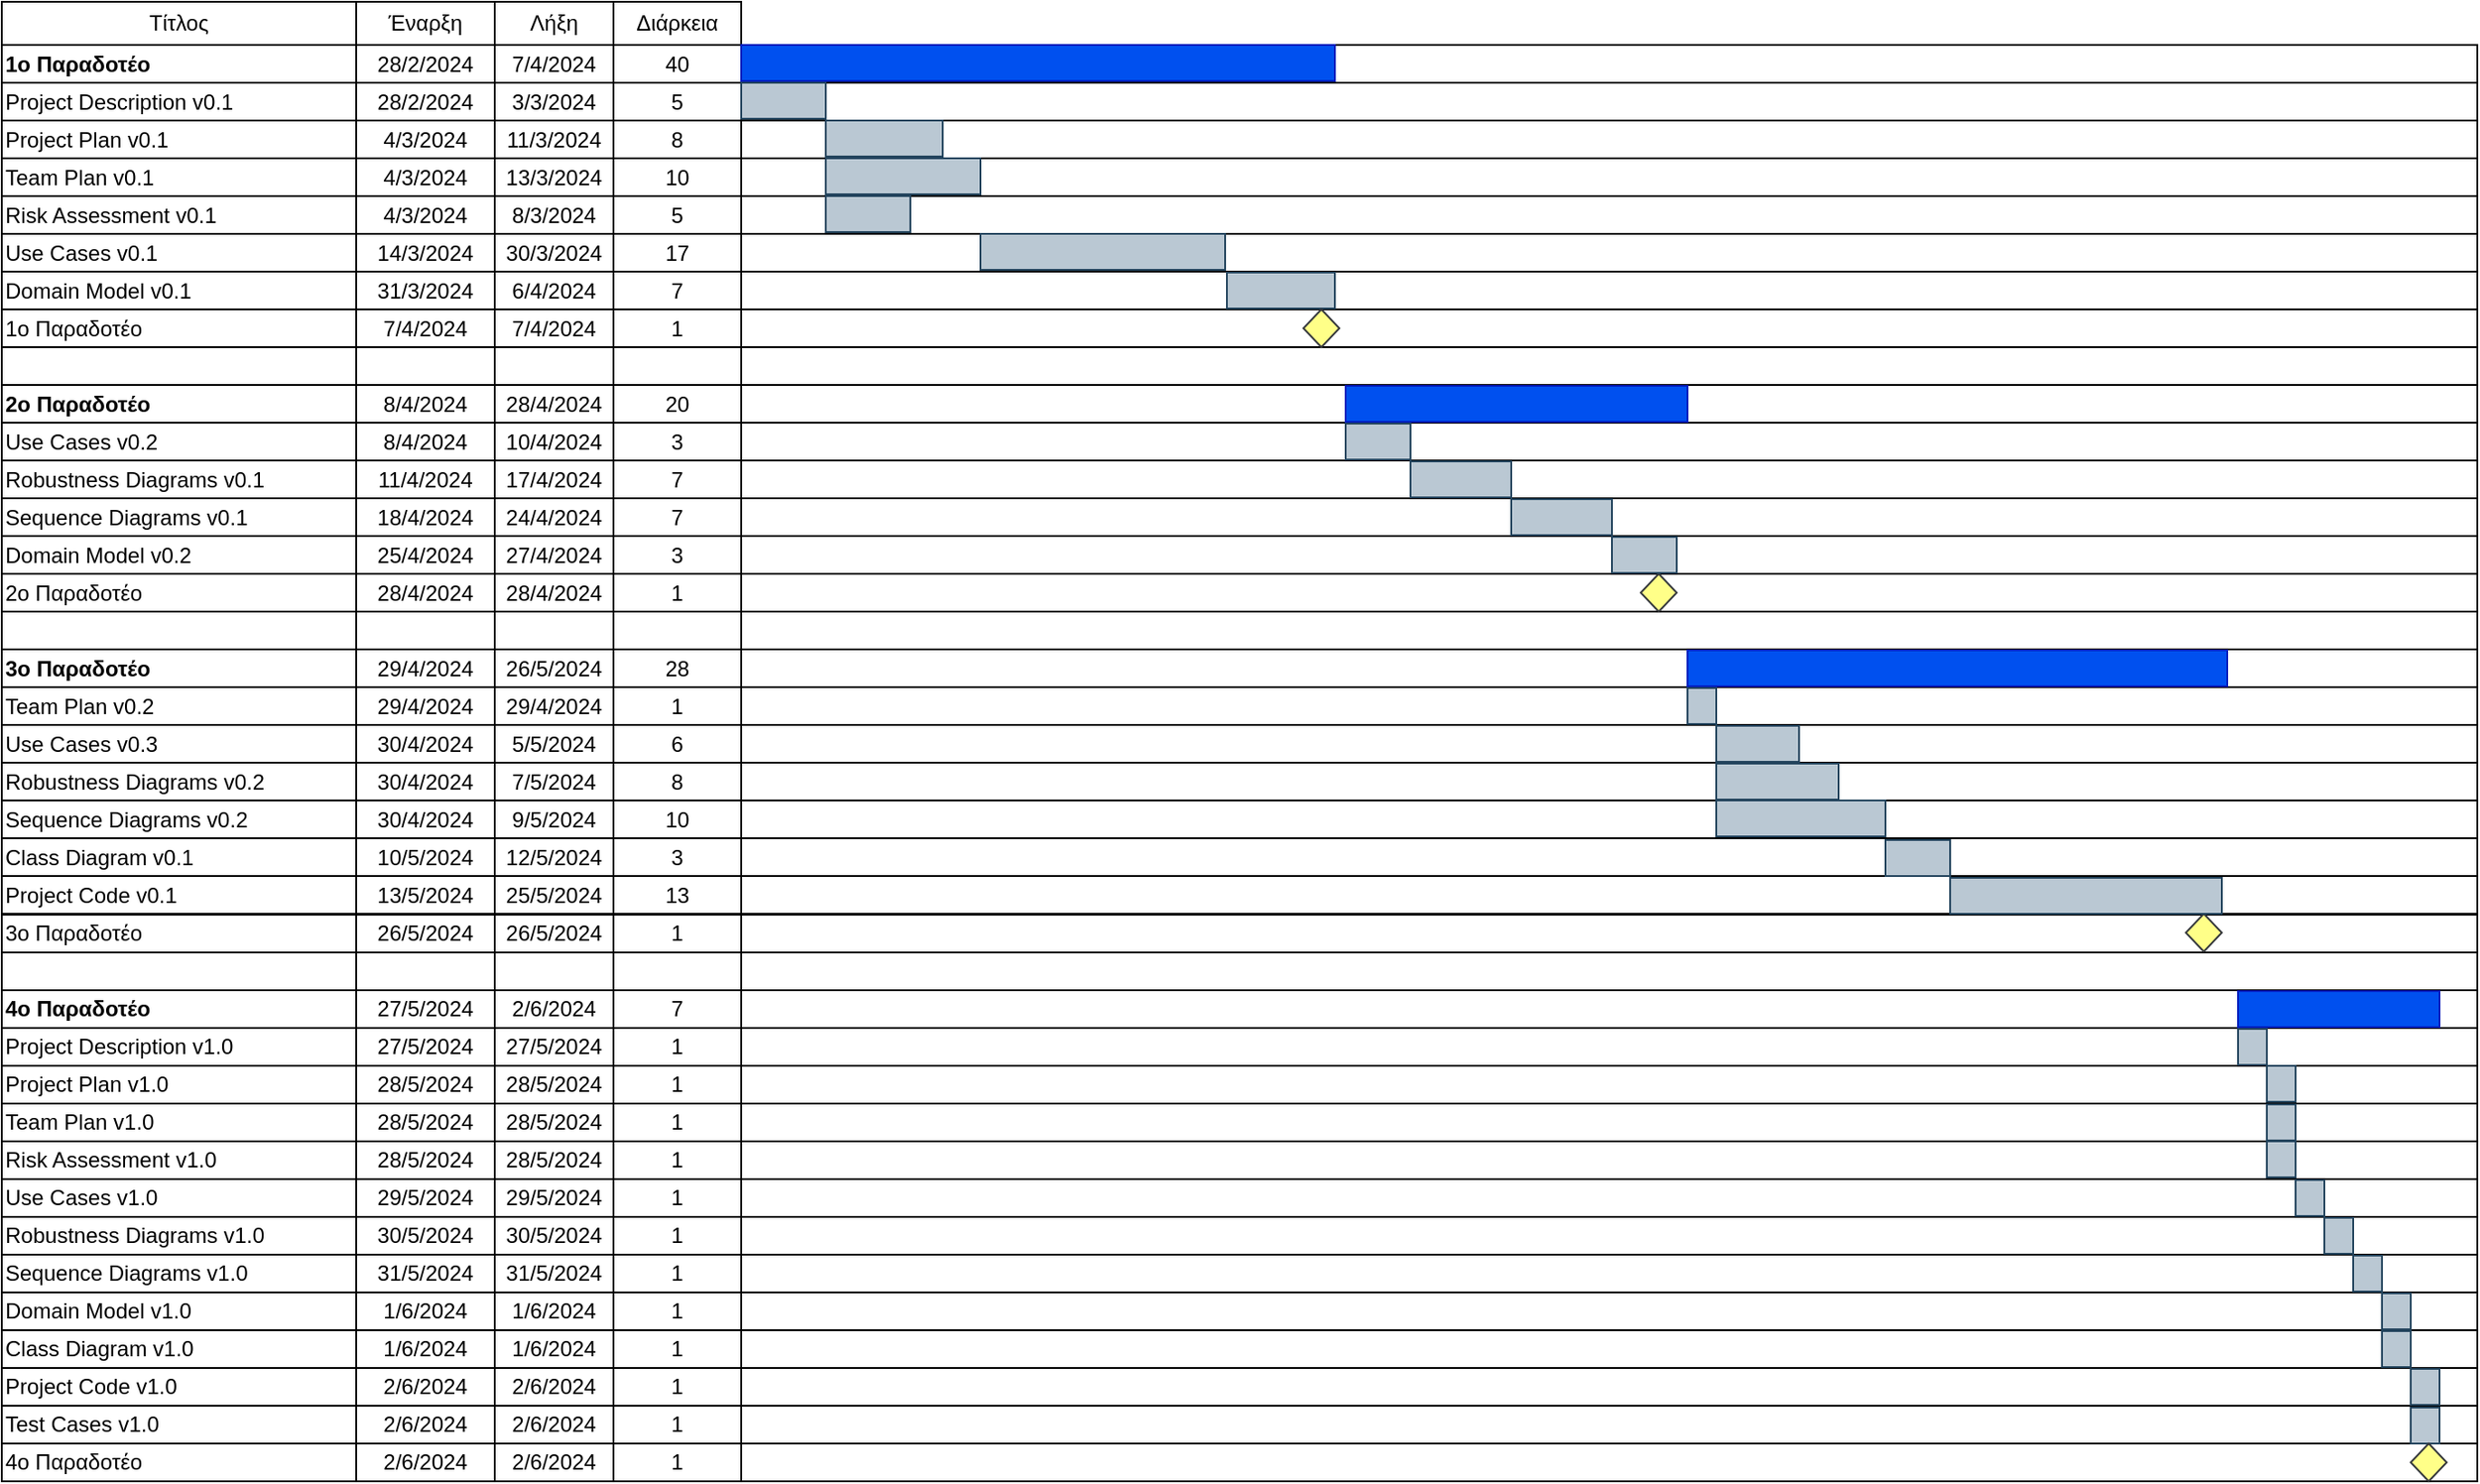 <mxfile version="24.3.1" type="device">
  <diagram name="Page-1" id="uMqA1R6x-6Gs1QEI-oIA">
    <mxGraphModel dx="1900" dy="1256" grid="0" gridSize="10" guides="1" tooltips="1" connect="1" arrows="1" fold="1" page="0" pageScale="1" pageWidth="827" pageHeight="1169" math="0" shadow="0">
      <root>
        <mxCell id="0" />
        <mxCell id="1" parent="0" />
        <mxCell id="loP29c-_p804XFMIwBK0-1" value="Τίτλος" style="rounded=0;whiteSpace=wrap;html=1;" vertex="1" parent="1">
          <mxGeometry x="-299" y="-35" width="197" height="24" as="geometry" />
        </mxCell>
        <mxCell id="loP29c-_p804XFMIwBK0-2" value="Έναρξη" style="rounded=0;whiteSpace=wrap;html=1;" vertex="1" parent="1">
          <mxGeometry x="-102" y="-35" width="77" height="24" as="geometry" />
        </mxCell>
        <mxCell id="loP29c-_p804XFMIwBK0-3" value="Λήξη" style="rounded=0;whiteSpace=wrap;html=1;" vertex="1" parent="1">
          <mxGeometry x="-25" y="-35" width="66" height="24" as="geometry" />
        </mxCell>
        <mxCell id="loP29c-_p804XFMIwBK0-4" value="Διάρκεια" style="rounded=0;whiteSpace=wrap;html=1;" vertex="1" parent="1">
          <mxGeometry x="41" y="-35" width="71" height="24" as="geometry" />
        </mxCell>
        <mxCell id="loP29c-_p804XFMIwBK0-5" value="&lt;div align=&quot;left&quot;&gt;Project Description v0.1&lt;/div&gt;" style="rounded=0;whiteSpace=wrap;html=1;align=left;" vertex="1" parent="1">
          <mxGeometry x="-299" y="10" width="197" height="21" as="geometry" />
        </mxCell>
        <mxCell id="loP29c-_p804XFMIwBK0-6" value="28/2/2024" style="rounded=0;whiteSpace=wrap;html=1;" vertex="1" parent="1">
          <mxGeometry x="-102" y="10" width="77" height="21" as="geometry" />
        </mxCell>
        <mxCell id="loP29c-_p804XFMIwBK0-7" value="3/3/2024" style="rounded=0;whiteSpace=wrap;html=1;" vertex="1" parent="1">
          <mxGeometry x="-25" y="10" width="66" height="21" as="geometry" />
        </mxCell>
        <mxCell id="loP29c-_p804XFMIwBK0-8" value="5" style="rounded=0;whiteSpace=wrap;html=1;" vertex="1" parent="1">
          <mxGeometry x="41" y="10" width="71" height="21" as="geometry" />
        </mxCell>
        <mxCell id="loP29c-_p804XFMIwBK0-9" value="&lt;div align=&quot;left&quot;&gt;Project Plan v0.1&lt;/div&gt;" style="rounded=0;whiteSpace=wrap;html=1;align=left;" vertex="1" parent="1">
          <mxGeometry x="-299" y="31" width="197" height="21" as="geometry" />
        </mxCell>
        <mxCell id="loP29c-_p804XFMIwBK0-10" value="4/3/2024" style="rounded=0;whiteSpace=wrap;html=1;" vertex="1" parent="1">
          <mxGeometry x="-102" y="31" width="77" height="21" as="geometry" />
        </mxCell>
        <mxCell id="loP29c-_p804XFMIwBK0-11" value="11/3/2024" style="rounded=0;whiteSpace=wrap;html=1;" vertex="1" parent="1">
          <mxGeometry x="-25" y="31" width="66" height="21" as="geometry" />
        </mxCell>
        <mxCell id="loP29c-_p804XFMIwBK0-12" value="8" style="rounded=0;whiteSpace=wrap;html=1;" vertex="1" parent="1">
          <mxGeometry x="41" y="31" width="71" height="21" as="geometry" />
        </mxCell>
        <mxCell id="loP29c-_p804XFMIwBK0-13" value="&lt;div align=&quot;left&quot;&gt;Team Plan v0.1&lt;/div&gt;" style="rounded=0;whiteSpace=wrap;html=1;align=left;" vertex="1" parent="1">
          <mxGeometry x="-299" y="52" width="197" height="21" as="geometry" />
        </mxCell>
        <mxCell id="loP29c-_p804XFMIwBK0-14" value="4/3/2024" style="rounded=0;whiteSpace=wrap;html=1;" vertex="1" parent="1">
          <mxGeometry x="-102" y="52" width="77" height="21" as="geometry" />
        </mxCell>
        <mxCell id="loP29c-_p804XFMIwBK0-15" value="13/3/2024" style="rounded=0;whiteSpace=wrap;html=1;" vertex="1" parent="1">
          <mxGeometry x="-25" y="52" width="66" height="21" as="geometry" />
        </mxCell>
        <mxCell id="loP29c-_p804XFMIwBK0-16" value="10" style="rounded=0;whiteSpace=wrap;html=1;" vertex="1" parent="1">
          <mxGeometry x="41" y="52" width="71" height="21" as="geometry" />
        </mxCell>
        <mxCell id="loP29c-_p804XFMIwBK0-17" value="&lt;div align=&quot;left&quot;&gt;Risk Assessment v0.1&lt;/div&gt;" style="rounded=0;whiteSpace=wrap;html=1;align=left;" vertex="1" parent="1">
          <mxGeometry x="-299" y="73" width="197" height="21" as="geometry" />
        </mxCell>
        <mxCell id="loP29c-_p804XFMIwBK0-18" value="4/3/2024" style="rounded=0;whiteSpace=wrap;html=1;" vertex="1" parent="1">
          <mxGeometry x="-102" y="73" width="77" height="21" as="geometry" />
        </mxCell>
        <mxCell id="loP29c-_p804XFMIwBK0-19" value="8/3/2024" style="rounded=0;whiteSpace=wrap;html=1;" vertex="1" parent="1">
          <mxGeometry x="-25" y="73" width="66" height="21" as="geometry" />
        </mxCell>
        <mxCell id="loP29c-_p804XFMIwBK0-20" value="5" style="rounded=0;whiteSpace=wrap;html=1;" vertex="1" parent="1">
          <mxGeometry x="41" y="73" width="71" height="21" as="geometry" />
        </mxCell>
        <mxCell id="loP29c-_p804XFMIwBK0-21" value="&lt;div align=&quot;left&quot;&gt;Use Cases v0.1&lt;/div&gt;" style="rounded=0;whiteSpace=wrap;html=1;align=left;" vertex="1" parent="1">
          <mxGeometry x="-299" y="94" width="197" height="21" as="geometry" />
        </mxCell>
        <mxCell id="loP29c-_p804XFMIwBK0-22" value="14/3/2024" style="rounded=0;whiteSpace=wrap;html=1;" vertex="1" parent="1">
          <mxGeometry x="-102" y="94" width="77" height="21" as="geometry" />
        </mxCell>
        <mxCell id="loP29c-_p804XFMIwBK0-23" value="30/3/2024" style="rounded=0;whiteSpace=wrap;html=1;" vertex="1" parent="1">
          <mxGeometry x="-25" y="94" width="66" height="21" as="geometry" />
        </mxCell>
        <mxCell id="loP29c-_p804XFMIwBK0-24" value="17" style="rounded=0;whiteSpace=wrap;html=1;" vertex="1" parent="1">
          <mxGeometry x="41" y="94" width="71" height="21" as="geometry" />
        </mxCell>
        <mxCell id="loP29c-_p804XFMIwBK0-25" value="&lt;div align=&quot;left&quot;&gt;Domain Model v0.1&lt;br&gt;&lt;/div&gt;" style="rounded=0;whiteSpace=wrap;html=1;align=left;" vertex="1" parent="1">
          <mxGeometry x="-299" y="115" width="197" height="21" as="geometry" />
        </mxCell>
        <mxCell id="loP29c-_p804XFMIwBK0-26" value="31/3/2024" style="rounded=0;whiteSpace=wrap;html=1;" vertex="1" parent="1">
          <mxGeometry x="-102" y="115" width="77" height="21" as="geometry" />
        </mxCell>
        <mxCell id="loP29c-_p804XFMIwBK0-27" value="6/4/2024" style="rounded=0;whiteSpace=wrap;html=1;" vertex="1" parent="1">
          <mxGeometry x="-25" y="115" width="66" height="21" as="geometry" />
        </mxCell>
        <mxCell id="loP29c-_p804XFMIwBK0-28" value="7" style="rounded=0;whiteSpace=wrap;html=1;" vertex="1" parent="1">
          <mxGeometry x="41" y="115" width="71" height="21" as="geometry" />
        </mxCell>
        <mxCell id="loP29c-_p804XFMIwBK0-29" value="&lt;div align=&quot;left&quot;&gt;1o Παραδοτέο&lt;/div&gt;" style="rounded=0;whiteSpace=wrap;html=1;align=left;" vertex="1" parent="1">
          <mxGeometry x="-299" y="136" width="197" height="21" as="geometry" />
        </mxCell>
        <mxCell id="loP29c-_p804XFMIwBK0-30" value="7/4/2024" style="rounded=0;whiteSpace=wrap;html=1;" vertex="1" parent="1">
          <mxGeometry x="-102" y="136" width="77" height="21" as="geometry" />
        </mxCell>
        <mxCell id="loP29c-_p804XFMIwBK0-31" value="7/4/2024" style="rounded=0;whiteSpace=wrap;html=1;" vertex="1" parent="1">
          <mxGeometry x="-25" y="136" width="66" height="21" as="geometry" />
        </mxCell>
        <mxCell id="loP29c-_p804XFMIwBK0-32" value="1" style="rounded=0;whiteSpace=wrap;html=1;" vertex="1" parent="1">
          <mxGeometry x="41" y="136" width="71" height="21" as="geometry" />
        </mxCell>
        <mxCell id="loP29c-_p804XFMIwBK0-33" value="" style="rounded=0;whiteSpace=wrap;html=1;" vertex="1" parent="1">
          <mxGeometry x="-299" y="157" width="197" height="21" as="geometry" />
        </mxCell>
        <mxCell id="loP29c-_p804XFMIwBK0-34" value="" style="rounded=0;whiteSpace=wrap;html=1;" vertex="1" parent="1">
          <mxGeometry x="-102" y="157" width="77" height="21" as="geometry" />
        </mxCell>
        <mxCell id="loP29c-_p804XFMIwBK0-35" value="" style="rounded=0;whiteSpace=wrap;html=1;" vertex="1" parent="1">
          <mxGeometry x="-25" y="157" width="66" height="21" as="geometry" />
        </mxCell>
        <mxCell id="loP29c-_p804XFMIwBK0-36" value="" style="rounded=0;whiteSpace=wrap;html=1;" vertex="1" parent="1">
          <mxGeometry x="41" y="157" width="71" height="21" as="geometry" />
        </mxCell>
        <mxCell id="loP29c-_p804XFMIwBK0-37" value="&lt;div align=&quot;left&quot;&gt;&lt;b&gt;2ο Παραδοτέο&lt;/b&gt;&lt;br&gt;&lt;/div&gt;" style="rounded=0;whiteSpace=wrap;html=1;align=left;" vertex="1" parent="1">
          <mxGeometry x="-299" y="178" width="197" height="21" as="geometry" />
        </mxCell>
        <mxCell id="loP29c-_p804XFMIwBK0-38" value="8/4/2024" style="rounded=0;whiteSpace=wrap;html=1;" vertex="1" parent="1">
          <mxGeometry x="-102" y="178" width="77" height="21" as="geometry" />
        </mxCell>
        <mxCell id="loP29c-_p804XFMIwBK0-39" value="28/4/2024" style="rounded=0;whiteSpace=wrap;html=1;" vertex="1" parent="1">
          <mxGeometry x="-25" y="178" width="66" height="21" as="geometry" />
        </mxCell>
        <mxCell id="loP29c-_p804XFMIwBK0-40" value="20" style="rounded=0;whiteSpace=wrap;html=1;" vertex="1" parent="1">
          <mxGeometry x="41" y="178" width="71" height="21" as="geometry" />
        </mxCell>
        <mxCell id="loP29c-_p804XFMIwBK0-41" value="&lt;div align=&quot;left&quot;&gt;Robustness Diagrams v0.1&lt;/div&gt;" style="rounded=0;whiteSpace=wrap;html=1;align=left;" vertex="1" parent="1">
          <mxGeometry x="-299" y="220" width="197" height="21" as="geometry" />
        </mxCell>
        <mxCell id="loP29c-_p804XFMIwBK0-42" value="11/4/2024" style="rounded=0;whiteSpace=wrap;html=1;" vertex="1" parent="1">
          <mxGeometry x="-102" y="220" width="77" height="21" as="geometry" />
        </mxCell>
        <mxCell id="loP29c-_p804XFMIwBK0-43" value="17/4/2024" style="rounded=0;whiteSpace=wrap;html=1;" vertex="1" parent="1">
          <mxGeometry x="-25" y="220" width="66" height="21" as="geometry" />
        </mxCell>
        <mxCell id="loP29c-_p804XFMIwBK0-44" value="7" style="rounded=0;whiteSpace=wrap;html=1;" vertex="1" parent="1">
          <mxGeometry x="41" y="220" width="71" height="21" as="geometry" />
        </mxCell>
        <mxCell id="loP29c-_p804XFMIwBK0-45" value="&lt;div align=&quot;left&quot;&gt;Sequence Diagrams v0.1&lt;/div&gt;" style="rounded=0;whiteSpace=wrap;html=1;align=left;" vertex="1" parent="1">
          <mxGeometry x="-299" y="241" width="197" height="21" as="geometry" />
        </mxCell>
        <mxCell id="loP29c-_p804XFMIwBK0-46" value="18/4/2024" style="rounded=0;whiteSpace=wrap;html=1;" vertex="1" parent="1">
          <mxGeometry x="-102" y="241" width="77" height="21" as="geometry" />
        </mxCell>
        <mxCell id="loP29c-_p804XFMIwBK0-47" value="24/4/2024" style="rounded=0;whiteSpace=wrap;html=1;" vertex="1" parent="1">
          <mxGeometry x="-25" y="241" width="66" height="21" as="geometry" />
        </mxCell>
        <mxCell id="loP29c-_p804XFMIwBK0-48" value="7" style="rounded=0;whiteSpace=wrap;html=1;" vertex="1" parent="1">
          <mxGeometry x="41" y="241" width="71" height="21" as="geometry" />
        </mxCell>
        <mxCell id="loP29c-_p804XFMIwBK0-49" value="&lt;div align=&quot;left&quot;&gt;Use Cases v0.2&lt;/div&gt;" style="rounded=0;whiteSpace=wrap;html=1;align=left;" vertex="1" parent="1">
          <mxGeometry x="-299" y="199" width="197" height="21" as="geometry" />
        </mxCell>
        <mxCell id="loP29c-_p804XFMIwBK0-50" value="8/4/2024" style="rounded=0;whiteSpace=wrap;html=1;" vertex="1" parent="1">
          <mxGeometry x="-102" y="199" width="77" height="21" as="geometry" />
        </mxCell>
        <mxCell id="loP29c-_p804XFMIwBK0-51" value="10/4/2024" style="rounded=0;whiteSpace=wrap;html=1;" vertex="1" parent="1">
          <mxGeometry x="-25" y="199" width="66" height="21" as="geometry" />
        </mxCell>
        <mxCell id="loP29c-_p804XFMIwBK0-52" value="3" style="rounded=0;whiteSpace=wrap;html=1;" vertex="1" parent="1">
          <mxGeometry x="41" y="199" width="71" height="21" as="geometry" />
        </mxCell>
        <mxCell id="loP29c-_p804XFMIwBK0-53" value="&lt;div align=&quot;left&quot;&gt;Domain Model v0.2&lt;/div&gt;" style="rounded=0;whiteSpace=wrap;html=1;align=left;" vertex="1" parent="1">
          <mxGeometry x="-299" y="262" width="197" height="21" as="geometry" />
        </mxCell>
        <mxCell id="loP29c-_p804XFMIwBK0-54" value="25/4/2024" style="rounded=0;whiteSpace=wrap;html=1;" vertex="1" parent="1">
          <mxGeometry x="-102" y="262" width="77" height="21" as="geometry" />
        </mxCell>
        <mxCell id="loP29c-_p804XFMIwBK0-55" value="27/4/2024" style="rounded=0;whiteSpace=wrap;html=1;" vertex="1" parent="1">
          <mxGeometry x="-25" y="262" width="66" height="21" as="geometry" />
        </mxCell>
        <mxCell id="loP29c-_p804XFMIwBK0-56" value="3" style="rounded=0;whiteSpace=wrap;html=1;" vertex="1" parent="1">
          <mxGeometry x="41" y="262" width="71" height="21" as="geometry" />
        </mxCell>
        <mxCell id="loP29c-_p804XFMIwBK0-57" value="&lt;div align=&quot;left&quot;&gt;2o Παραδοτέο&lt;/div&gt;" style="rounded=0;whiteSpace=wrap;html=1;align=left;" vertex="1" parent="1">
          <mxGeometry x="-299" y="283" width="197" height="21" as="geometry" />
        </mxCell>
        <mxCell id="loP29c-_p804XFMIwBK0-58" value="28/4/2024" style="rounded=0;whiteSpace=wrap;html=1;" vertex="1" parent="1">
          <mxGeometry x="-102" y="283" width="77" height="21" as="geometry" />
        </mxCell>
        <mxCell id="loP29c-_p804XFMIwBK0-59" value="28/4/2024" style="rounded=0;whiteSpace=wrap;html=1;" vertex="1" parent="1">
          <mxGeometry x="-25" y="283" width="66" height="21" as="geometry" />
        </mxCell>
        <mxCell id="loP29c-_p804XFMIwBK0-60" value="1" style="rounded=0;whiteSpace=wrap;html=1;" vertex="1" parent="1">
          <mxGeometry x="41" y="283" width="71" height="21" as="geometry" />
        </mxCell>
        <mxCell id="loP29c-_p804XFMIwBK0-61" value="" style="rounded=0;whiteSpace=wrap;html=1;" vertex="1" parent="1">
          <mxGeometry x="112" y="10" width="965" height="21" as="geometry" />
        </mxCell>
        <mxCell id="loP29c-_p804XFMIwBK0-62" value="" style="rounded=0;whiteSpace=wrap;html=1;" vertex="1" parent="1">
          <mxGeometry x="112" y="31" width="965" height="21" as="geometry" />
        </mxCell>
        <mxCell id="loP29c-_p804XFMIwBK0-63" value="" style="rounded=0;whiteSpace=wrap;html=1;" vertex="1" parent="1">
          <mxGeometry x="112" y="52" width="965" height="21" as="geometry" />
        </mxCell>
        <mxCell id="loP29c-_p804XFMIwBK0-64" value="" style="rounded=0;whiteSpace=wrap;html=1;" vertex="1" parent="1">
          <mxGeometry x="112" y="73" width="965" height="21" as="geometry" />
        </mxCell>
        <mxCell id="loP29c-_p804XFMIwBK0-65" value="" style="rounded=0;whiteSpace=wrap;html=1;" vertex="1" parent="1">
          <mxGeometry x="112" y="94" width="965" height="21" as="geometry" />
        </mxCell>
        <mxCell id="loP29c-_p804XFMIwBK0-66" value="" style="rounded=0;whiteSpace=wrap;html=1;" vertex="1" parent="1">
          <mxGeometry x="112" y="115" width="965" height="21" as="geometry" />
        </mxCell>
        <mxCell id="loP29c-_p804XFMIwBK0-67" value="" style="rounded=0;whiteSpace=wrap;html=1;" vertex="1" parent="1">
          <mxGeometry x="112" y="136" width="965" height="21" as="geometry" />
        </mxCell>
        <mxCell id="loP29c-_p804XFMIwBK0-68" value="" style="rounded=0;whiteSpace=wrap;html=1;" vertex="1" parent="1">
          <mxGeometry x="112" y="157" width="965" height="21" as="geometry" />
        </mxCell>
        <mxCell id="loP29c-_p804XFMIwBK0-69" value="" style="rounded=0;whiteSpace=wrap;html=1;" vertex="1" parent="1">
          <mxGeometry x="112" y="178" width="965" height="21" as="geometry" />
        </mxCell>
        <mxCell id="loP29c-_p804XFMIwBK0-70" value="" style="rounded=0;whiteSpace=wrap;html=1;" vertex="1" parent="1">
          <mxGeometry x="112" y="220" width="965" height="21" as="geometry" />
        </mxCell>
        <mxCell id="loP29c-_p804XFMIwBK0-71" value="" style="rounded=0;whiteSpace=wrap;html=1;" vertex="1" parent="1">
          <mxGeometry x="112" y="241" width="965" height="21" as="geometry" />
        </mxCell>
        <mxCell id="loP29c-_p804XFMIwBK0-72" value="" style="rounded=0;whiteSpace=wrap;html=1;" vertex="1" parent="1">
          <mxGeometry x="112" y="199" width="965" height="21" as="geometry" />
        </mxCell>
        <mxCell id="loP29c-_p804XFMIwBK0-73" value="" style="rounded=0;whiteSpace=wrap;html=1;" vertex="1" parent="1">
          <mxGeometry x="112" y="262" width="965" height="21" as="geometry" />
        </mxCell>
        <mxCell id="loP29c-_p804XFMIwBK0-74" value="" style="rounded=0;whiteSpace=wrap;html=1;" vertex="1" parent="1">
          <mxGeometry x="112" y="283" width="965" height="21" as="geometry" />
        </mxCell>
        <mxCell id="loP29c-_p804XFMIwBK0-75" value="" style="rounded=0;whiteSpace=wrap;html=1;" vertex="1" parent="1">
          <mxGeometry x="-299" y="304" width="197" height="21" as="geometry" />
        </mxCell>
        <mxCell id="loP29c-_p804XFMIwBK0-76" value="" style="rounded=0;whiteSpace=wrap;html=1;" vertex="1" parent="1">
          <mxGeometry x="-102" y="304" width="77" height="21" as="geometry" />
        </mxCell>
        <mxCell id="loP29c-_p804XFMIwBK0-77" value="" style="rounded=0;whiteSpace=wrap;html=1;" vertex="1" parent="1">
          <mxGeometry x="-25" y="304" width="66" height="21" as="geometry" />
        </mxCell>
        <mxCell id="loP29c-_p804XFMIwBK0-78" value="" style="rounded=0;whiteSpace=wrap;html=1;" vertex="1" parent="1">
          <mxGeometry x="41" y="304" width="71" height="21" as="geometry" />
        </mxCell>
        <mxCell id="loP29c-_p804XFMIwBK0-79" value="" style="rounded=0;whiteSpace=wrap;html=1;" vertex="1" parent="1">
          <mxGeometry x="112" y="304" width="965" height="21" as="geometry" />
        </mxCell>
        <mxCell id="loP29c-_p804XFMIwBK0-80" value="&lt;div align=&quot;left&quot;&gt;&lt;b&gt;3ο Παραδοτέο&lt;/b&gt;&lt;/div&gt;" style="rounded=0;whiteSpace=wrap;html=1;align=left;" vertex="1" parent="1">
          <mxGeometry x="-299" y="325" width="197" height="21" as="geometry" />
        </mxCell>
        <mxCell id="loP29c-_p804XFMIwBK0-81" value="29/4/2024" style="rounded=0;whiteSpace=wrap;html=1;" vertex="1" parent="1">
          <mxGeometry x="-102" y="325" width="77" height="21" as="geometry" />
        </mxCell>
        <mxCell id="loP29c-_p804XFMIwBK0-82" value="26/5/2024" style="rounded=0;whiteSpace=wrap;html=1;" vertex="1" parent="1">
          <mxGeometry x="-25" y="325" width="66" height="21" as="geometry" />
        </mxCell>
        <mxCell id="loP29c-_p804XFMIwBK0-83" value="28" style="rounded=0;whiteSpace=wrap;html=1;" vertex="1" parent="1">
          <mxGeometry x="41" y="325" width="71" height="21" as="geometry" />
        </mxCell>
        <mxCell id="loP29c-_p804XFMIwBK0-84" value="" style="rounded=0;whiteSpace=wrap;html=1;" vertex="1" parent="1">
          <mxGeometry x="112" y="325" width="965" height="21" as="geometry" />
        </mxCell>
        <mxCell id="loP29c-_p804XFMIwBK0-85" value="&lt;div align=&quot;left&quot;&gt;Class Diagram v0.1&lt;/div&gt;" style="rounded=0;whiteSpace=wrap;html=1;align=left;" vertex="1" parent="1">
          <mxGeometry x="-299" y="430" width="197" height="21" as="geometry" />
        </mxCell>
        <mxCell id="loP29c-_p804XFMIwBK0-86" value="10/5/2024" style="rounded=0;whiteSpace=wrap;html=1;" vertex="1" parent="1">
          <mxGeometry x="-102" y="430" width="77" height="21" as="geometry" />
        </mxCell>
        <mxCell id="loP29c-_p804XFMIwBK0-87" value="12/5/2024" style="rounded=0;whiteSpace=wrap;html=1;" vertex="1" parent="1">
          <mxGeometry x="-25" y="430" width="66" height="21" as="geometry" />
        </mxCell>
        <mxCell id="loP29c-_p804XFMIwBK0-88" value="3" style="rounded=0;whiteSpace=wrap;html=1;" vertex="1" parent="1">
          <mxGeometry x="41" y="430" width="71" height="21" as="geometry" />
        </mxCell>
        <mxCell id="loP29c-_p804XFMIwBK0-89" value="" style="rounded=0;whiteSpace=wrap;html=1;" vertex="1" parent="1">
          <mxGeometry x="112" y="430" width="965" height="21" as="geometry" />
        </mxCell>
        <mxCell id="loP29c-_p804XFMIwBK0-90" value="&lt;div align=&quot;left&quot;&gt;Project Code v0.1&lt;/div&gt;" style="rounded=0;whiteSpace=wrap;html=1;align=left;" vertex="1" parent="1">
          <mxGeometry x="-299" y="451" width="197" height="21" as="geometry" />
        </mxCell>
        <mxCell id="loP29c-_p804XFMIwBK0-91" value="13/5/2024" style="rounded=0;whiteSpace=wrap;html=1;" vertex="1" parent="1">
          <mxGeometry x="-102" y="451" width="77" height="21" as="geometry" />
        </mxCell>
        <mxCell id="loP29c-_p804XFMIwBK0-92" value="25/5/2024" style="rounded=0;whiteSpace=wrap;html=1;" vertex="1" parent="1">
          <mxGeometry x="-25" y="451" width="66" height="21" as="geometry" />
        </mxCell>
        <mxCell id="loP29c-_p804XFMIwBK0-93" value="13" style="rounded=0;whiteSpace=wrap;html=1;" vertex="1" parent="1">
          <mxGeometry x="41" y="451" width="71" height="21" as="geometry" />
        </mxCell>
        <mxCell id="loP29c-_p804XFMIwBK0-94" value="" style="rounded=0;whiteSpace=wrap;html=1;" vertex="1" parent="1">
          <mxGeometry x="112" y="451" width="965" height="21" as="geometry" />
        </mxCell>
        <mxCell id="loP29c-_p804XFMIwBK0-95" value="Team Plan v0.2" style="rounded=0;whiteSpace=wrap;html=1;align=left;" vertex="1" parent="1">
          <mxGeometry x="-299" y="346" width="197" height="21" as="geometry" />
        </mxCell>
        <mxCell id="loP29c-_p804XFMIwBK0-96" value="29/4/2024" style="rounded=0;whiteSpace=wrap;html=1;" vertex="1" parent="1">
          <mxGeometry x="-102" y="346" width="77" height="21" as="geometry" />
        </mxCell>
        <mxCell id="loP29c-_p804XFMIwBK0-97" value="29/4/2024" style="rounded=0;whiteSpace=wrap;html=1;" vertex="1" parent="1">
          <mxGeometry x="-25" y="346" width="66" height="21" as="geometry" />
        </mxCell>
        <mxCell id="loP29c-_p804XFMIwBK0-98" value="1" style="rounded=0;whiteSpace=wrap;html=1;" vertex="1" parent="1">
          <mxGeometry x="41" y="346" width="71" height="21" as="geometry" />
        </mxCell>
        <mxCell id="loP29c-_p804XFMIwBK0-99" value="" style="rounded=0;whiteSpace=wrap;html=1;" vertex="1" parent="1">
          <mxGeometry x="112" y="346" width="965" height="21" as="geometry" />
        </mxCell>
        <mxCell id="loP29c-_p804XFMIwBK0-100" value="&lt;div align=&quot;left&quot;&gt;&lt;b&gt;1o Παραδοτέο&lt;/b&gt;&lt;/div&gt;" style="rounded=0;whiteSpace=wrap;html=1;align=left;" vertex="1" parent="1">
          <mxGeometry x="-299" y="-11" width="197" height="21" as="geometry" />
        </mxCell>
        <mxCell id="loP29c-_p804XFMIwBK0-101" value="28/2/2024" style="rounded=0;whiteSpace=wrap;html=1;" vertex="1" parent="1">
          <mxGeometry x="-102" y="-11" width="77" height="21" as="geometry" />
        </mxCell>
        <mxCell id="loP29c-_p804XFMIwBK0-102" value="7/4/2024" style="rounded=0;whiteSpace=wrap;html=1;" vertex="1" parent="1">
          <mxGeometry x="-25" y="-11" width="66" height="21" as="geometry" />
        </mxCell>
        <mxCell id="loP29c-_p804XFMIwBK0-103" value="40" style="rounded=0;whiteSpace=wrap;html=1;" vertex="1" parent="1">
          <mxGeometry x="41" y="-11" width="71" height="21" as="geometry" />
        </mxCell>
        <mxCell id="loP29c-_p804XFMIwBK0-104" value="" style="rounded=0;whiteSpace=wrap;html=1;" vertex="1" parent="1">
          <mxGeometry x="112" y="-11" width="965" height="21" as="geometry" />
        </mxCell>
        <mxCell id="loP29c-_p804XFMIwBK0-105" value="&lt;div align=&quot;left&quot;&gt;3o Παραδοτέο&lt;/div&gt;" style="rounded=0;whiteSpace=wrap;html=1;align=left;" vertex="1" parent="1">
          <mxGeometry x="-299" y="472.5" width="197" height="21" as="geometry" />
        </mxCell>
        <mxCell id="loP29c-_p804XFMIwBK0-106" value="26/5/2024" style="rounded=0;whiteSpace=wrap;html=1;" vertex="1" parent="1">
          <mxGeometry x="-102" y="472.5" width="77" height="21" as="geometry" />
        </mxCell>
        <mxCell id="loP29c-_p804XFMIwBK0-107" value="26/5/2024" style="rounded=0;whiteSpace=wrap;html=1;" vertex="1" parent="1">
          <mxGeometry x="-25" y="472.5" width="66" height="21" as="geometry" />
        </mxCell>
        <mxCell id="loP29c-_p804XFMIwBK0-108" value="1" style="rounded=0;whiteSpace=wrap;html=1;" vertex="1" parent="1">
          <mxGeometry x="41" y="472.5" width="71" height="21" as="geometry" />
        </mxCell>
        <mxCell id="loP29c-_p804XFMIwBK0-109" value="" style="rounded=0;whiteSpace=wrap;html=1;" vertex="1" parent="1">
          <mxGeometry x="112" y="472.5" width="965" height="21" as="geometry" />
        </mxCell>
        <mxCell id="loP29c-_p804XFMIwBK0-110" value="" style="rounded=0;whiteSpace=wrap;html=1;" vertex="1" parent="1">
          <mxGeometry x="-299" y="493.5" width="197" height="21" as="geometry" />
        </mxCell>
        <mxCell id="loP29c-_p804XFMIwBK0-111" value="" style="rounded=0;whiteSpace=wrap;html=1;" vertex="1" parent="1">
          <mxGeometry x="-102" y="493.5" width="77" height="21" as="geometry" />
        </mxCell>
        <mxCell id="loP29c-_p804XFMIwBK0-112" value="" style="rounded=0;whiteSpace=wrap;html=1;" vertex="1" parent="1">
          <mxGeometry x="-25" y="493.5" width="66" height="21" as="geometry" />
        </mxCell>
        <mxCell id="loP29c-_p804XFMIwBK0-113" value="" style="rounded=0;whiteSpace=wrap;html=1;" vertex="1" parent="1">
          <mxGeometry x="41" y="493.5" width="71" height="21" as="geometry" />
        </mxCell>
        <mxCell id="loP29c-_p804XFMIwBK0-114" value="" style="rounded=0;whiteSpace=wrap;html=1;" vertex="1" parent="1">
          <mxGeometry x="112" y="493.5" width="965" height="21" as="geometry" />
        </mxCell>
        <mxCell id="loP29c-_p804XFMIwBK0-115" value="&lt;div align=&quot;left&quot;&gt;&lt;b&gt;4ο Παραδοτέο&lt;/b&gt;&lt;br&gt;&lt;/div&gt;" style="rounded=0;whiteSpace=wrap;html=1;align=left;" vertex="1" parent="1">
          <mxGeometry x="-299" y="514.5" width="197" height="21" as="geometry" />
        </mxCell>
        <mxCell id="loP29c-_p804XFMIwBK0-116" value="27/5/2024" style="rounded=0;whiteSpace=wrap;html=1;" vertex="1" parent="1">
          <mxGeometry x="-102" y="514.5" width="77" height="21" as="geometry" />
        </mxCell>
        <mxCell id="loP29c-_p804XFMIwBK0-117" value="2/6/2024" style="rounded=0;whiteSpace=wrap;html=1;" vertex="1" parent="1">
          <mxGeometry x="-25" y="514.5" width="66" height="21" as="geometry" />
        </mxCell>
        <mxCell id="loP29c-_p804XFMIwBK0-118" value="7" style="rounded=0;whiteSpace=wrap;html=1;" vertex="1" parent="1">
          <mxGeometry x="41" y="514.5" width="71" height="21" as="geometry" />
        </mxCell>
        <mxCell id="loP29c-_p804XFMIwBK0-119" value="" style="rounded=0;whiteSpace=wrap;html=1;" vertex="1" parent="1">
          <mxGeometry x="112" y="514.5" width="965" height="21" as="geometry" />
        </mxCell>
        <mxCell id="loP29c-_p804XFMIwBK0-120" value="&lt;div align=&quot;left&quot;&gt;Project Description v1.0&lt;/div&gt;" style="rounded=0;whiteSpace=wrap;html=1;align=left;" vertex="1" parent="1">
          <mxGeometry x="-299" y="535.5" width="197" height="21" as="geometry" />
        </mxCell>
        <mxCell id="loP29c-_p804XFMIwBK0-121" value="27/5/2024" style="rounded=0;whiteSpace=wrap;html=1;" vertex="1" parent="1">
          <mxGeometry x="-102" y="535.5" width="77" height="21" as="geometry" />
        </mxCell>
        <mxCell id="loP29c-_p804XFMIwBK0-122" value="27/5/2024" style="rounded=0;whiteSpace=wrap;html=1;" vertex="1" parent="1">
          <mxGeometry x="-25" y="535.5" width="66" height="21" as="geometry" />
        </mxCell>
        <mxCell id="loP29c-_p804XFMIwBK0-123" value="1" style="rounded=0;whiteSpace=wrap;html=1;" vertex="1" parent="1">
          <mxGeometry x="41" y="535.5" width="71" height="21" as="geometry" />
        </mxCell>
        <mxCell id="loP29c-_p804XFMIwBK0-124" value="" style="rounded=0;whiteSpace=wrap;html=1;" vertex="1" parent="1">
          <mxGeometry x="112" y="535.5" width="965" height="21" as="geometry" />
        </mxCell>
        <mxCell id="loP29c-_p804XFMIwBK0-125" value="&lt;div align=&quot;left&quot;&gt;Project Plan v1.0&lt;/div&gt;" style="rounded=0;whiteSpace=wrap;html=1;align=left;" vertex="1" parent="1">
          <mxGeometry x="-299" y="556.5" width="197" height="21" as="geometry" />
        </mxCell>
        <mxCell id="loP29c-_p804XFMIwBK0-126" value="28/5/2024" style="rounded=0;whiteSpace=wrap;html=1;" vertex="1" parent="1">
          <mxGeometry x="-102" y="556.5" width="77" height="21" as="geometry" />
        </mxCell>
        <mxCell id="loP29c-_p804XFMIwBK0-127" value="28/5/2024" style="rounded=0;whiteSpace=wrap;html=1;" vertex="1" parent="1">
          <mxGeometry x="-25" y="556.5" width="66" height="21" as="geometry" />
        </mxCell>
        <mxCell id="loP29c-_p804XFMIwBK0-128" value="1" style="rounded=0;whiteSpace=wrap;html=1;" vertex="1" parent="1">
          <mxGeometry x="41" y="556.5" width="71" height="21" as="geometry" />
        </mxCell>
        <mxCell id="loP29c-_p804XFMIwBK0-129" value="" style="rounded=0;whiteSpace=wrap;html=1;" vertex="1" parent="1">
          <mxGeometry x="112" y="556.5" width="965" height="21" as="geometry" />
        </mxCell>
        <mxCell id="loP29c-_p804XFMIwBK0-130" value="&lt;div align=&quot;left&quot;&gt;Team Plan v1.0&lt;/div&gt;" style="rounded=0;whiteSpace=wrap;html=1;align=left;" vertex="1" parent="1">
          <mxGeometry x="-299" y="577.5" width="197" height="21" as="geometry" />
        </mxCell>
        <mxCell id="loP29c-_p804XFMIwBK0-131" value="28/5/2024" style="rounded=0;whiteSpace=wrap;html=1;" vertex="1" parent="1">
          <mxGeometry x="-102" y="577.5" width="77" height="21" as="geometry" />
        </mxCell>
        <mxCell id="loP29c-_p804XFMIwBK0-132" value="28/5/2024" style="rounded=0;whiteSpace=wrap;html=1;" vertex="1" parent="1">
          <mxGeometry x="-25" y="577.5" width="66" height="21" as="geometry" />
        </mxCell>
        <mxCell id="loP29c-_p804XFMIwBK0-133" value="1" style="rounded=0;whiteSpace=wrap;html=1;" vertex="1" parent="1">
          <mxGeometry x="41" y="577.5" width="71" height="21" as="geometry" />
        </mxCell>
        <mxCell id="loP29c-_p804XFMIwBK0-134" value="" style="rounded=0;whiteSpace=wrap;html=1;" vertex="1" parent="1">
          <mxGeometry x="112" y="577.5" width="965" height="21" as="geometry" />
        </mxCell>
        <mxCell id="loP29c-_p804XFMIwBK0-135" value="&lt;div align=&quot;left&quot;&gt;Risk Assessment v1.0&lt;/div&gt;" style="rounded=0;whiteSpace=wrap;html=1;align=left;" vertex="1" parent="1">
          <mxGeometry x="-299" y="598.5" width="197" height="21" as="geometry" />
        </mxCell>
        <mxCell id="loP29c-_p804XFMIwBK0-136" value="28/5/2024" style="rounded=0;whiteSpace=wrap;html=1;" vertex="1" parent="1">
          <mxGeometry x="-102" y="598.5" width="77" height="21" as="geometry" />
        </mxCell>
        <mxCell id="loP29c-_p804XFMIwBK0-137" value="28/5/2024" style="rounded=0;whiteSpace=wrap;html=1;" vertex="1" parent="1">
          <mxGeometry x="-25" y="598.5" width="66" height="21" as="geometry" />
        </mxCell>
        <mxCell id="loP29c-_p804XFMIwBK0-138" value="1" style="rounded=0;whiteSpace=wrap;html=1;" vertex="1" parent="1">
          <mxGeometry x="41" y="598.5" width="71" height="21" as="geometry" />
        </mxCell>
        <mxCell id="loP29c-_p804XFMIwBK0-139" value="" style="rounded=0;whiteSpace=wrap;html=1;" vertex="1" parent="1">
          <mxGeometry x="112" y="598.5" width="965" height="21" as="geometry" />
        </mxCell>
        <mxCell id="loP29c-_p804XFMIwBK0-140" value="&lt;div align=&quot;left&quot;&gt;Use Cases v1.0&lt;/div&gt;" style="rounded=0;whiteSpace=wrap;html=1;align=left;" vertex="1" parent="1">
          <mxGeometry x="-299" y="619.5" width="197" height="21" as="geometry" />
        </mxCell>
        <mxCell id="loP29c-_p804XFMIwBK0-141" value="29/5/2024" style="rounded=0;whiteSpace=wrap;html=1;" vertex="1" parent="1">
          <mxGeometry x="-102" y="619.5" width="77" height="21" as="geometry" />
        </mxCell>
        <mxCell id="loP29c-_p804XFMIwBK0-142" value="29/5/2024" style="rounded=0;whiteSpace=wrap;html=1;" vertex="1" parent="1">
          <mxGeometry x="-25" y="619.5" width="66" height="21" as="geometry" />
        </mxCell>
        <mxCell id="loP29c-_p804XFMIwBK0-143" value="1" style="rounded=0;whiteSpace=wrap;html=1;" vertex="1" parent="1">
          <mxGeometry x="41" y="619.5" width="71" height="21" as="geometry" />
        </mxCell>
        <mxCell id="loP29c-_p804XFMIwBK0-144" value="" style="rounded=0;whiteSpace=wrap;html=1;" vertex="1" parent="1">
          <mxGeometry x="112" y="619.5" width="965" height="21" as="geometry" />
        </mxCell>
        <mxCell id="loP29c-_p804XFMIwBK0-145" value="&lt;div align=&quot;left&quot;&gt;Robustness Diagrams v1.0&lt;/div&gt;" style="rounded=0;whiteSpace=wrap;html=1;align=left;" vertex="1" parent="1">
          <mxGeometry x="-299" y="640.5" width="197" height="21" as="geometry" />
        </mxCell>
        <mxCell id="loP29c-_p804XFMIwBK0-146" value="30/5/2024" style="rounded=0;whiteSpace=wrap;html=1;" vertex="1" parent="1">
          <mxGeometry x="-102" y="640.5" width="77" height="21" as="geometry" />
        </mxCell>
        <mxCell id="loP29c-_p804XFMIwBK0-147" value="30/5/2024" style="rounded=0;whiteSpace=wrap;html=1;" vertex="1" parent="1">
          <mxGeometry x="-25" y="640.5" width="66" height="21" as="geometry" />
        </mxCell>
        <mxCell id="loP29c-_p804XFMIwBK0-148" value="1" style="rounded=0;whiteSpace=wrap;html=1;" vertex="1" parent="1">
          <mxGeometry x="41" y="640.5" width="71" height="21" as="geometry" />
        </mxCell>
        <mxCell id="loP29c-_p804XFMIwBK0-149" value="" style="rounded=0;whiteSpace=wrap;html=1;" vertex="1" parent="1">
          <mxGeometry x="112" y="640.5" width="965" height="21" as="geometry" />
        </mxCell>
        <mxCell id="loP29c-_p804XFMIwBK0-150" value="&lt;div align=&quot;left&quot;&gt;Sequence Diagrams v1.0&lt;/div&gt;" style="rounded=0;whiteSpace=wrap;html=1;align=left;" vertex="1" parent="1">
          <mxGeometry x="-299" y="661.5" width="197" height="21" as="geometry" />
        </mxCell>
        <mxCell id="loP29c-_p804XFMIwBK0-151" value="31/5/2024" style="rounded=0;whiteSpace=wrap;html=1;" vertex="1" parent="1">
          <mxGeometry x="-102" y="661.5" width="77" height="21" as="geometry" />
        </mxCell>
        <mxCell id="loP29c-_p804XFMIwBK0-152" value="31/5/2024" style="rounded=0;whiteSpace=wrap;html=1;" vertex="1" parent="1">
          <mxGeometry x="-25" y="661.5" width="66" height="21" as="geometry" />
        </mxCell>
        <mxCell id="loP29c-_p804XFMIwBK0-153" value="1" style="rounded=0;whiteSpace=wrap;html=1;" vertex="1" parent="1">
          <mxGeometry x="41" y="661.5" width="71" height="21" as="geometry" />
        </mxCell>
        <mxCell id="loP29c-_p804XFMIwBK0-154" value="" style="rounded=0;whiteSpace=wrap;html=1;" vertex="1" parent="1">
          <mxGeometry x="112" y="661.5" width="965" height="21" as="geometry" />
        </mxCell>
        <mxCell id="loP29c-_p804XFMIwBK0-155" value="&lt;div align=&quot;left&quot;&gt;Domain Model v1.0&lt;/div&gt;" style="rounded=0;whiteSpace=wrap;html=1;align=left;" vertex="1" parent="1">
          <mxGeometry x="-299" y="682.5" width="197" height="21" as="geometry" />
        </mxCell>
        <mxCell id="loP29c-_p804XFMIwBK0-156" value="1/6/2024" style="rounded=0;whiteSpace=wrap;html=1;" vertex="1" parent="1">
          <mxGeometry x="-102" y="682.5" width="77" height="21" as="geometry" />
        </mxCell>
        <mxCell id="loP29c-_p804XFMIwBK0-157" value="1/6/2024" style="rounded=0;whiteSpace=wrap;html=1;" vertex="1" parent="1">
          <mxGeometry x="-25" y="682.5" width="66" height="21" as="geometry" />
        </mxCell>
        <mxCell id="loP29c-_p804XFMIwBK0-158" value="1" style="rounded=0;whiteSpace=wrap;html=1;" vertex="1" parent="1">
          <mxGeometry x="41" y="682.5" width="71" height="21" as="geometry" />
        </mxCell>
        <mxCell id="loP29c-_p804XFMIwBK0-159" value="" style="rounded=0;whiteSpace=wrap;html=1;" vertex="1" parent="1">
          <mxGeometry x="112" y="682.5" width="965" height="21" as="geometry" />
        </mxCell>
        <mxCell id="loP29c-_p804XFMIwBK0-160" value="&lt;div align=&quot;left&quot;&gt;Class Diagram v1.0&lt;/div&gt;" style="rounded=0;whiteSpace=wrap;html=1;align=left;" vertex="1" parent="1">
          <mxGeometry x="-299" y="703.5" width="197" height="21" as="geometry" />
        </mxCell>
        <mxCell id="loP29c-_p804XFMIwBK0-161" value="1/6/2024" style="rounded=0;whiteSpace=wrap;html=1;" vertex="1" parent="1">
          <mxGeometry x="-102" y="703.5" width="77" height="21" as="geometry" />
        </mxCell>
        <mxCell id="loP29c-_p804XFMIwBK0-162" value="1/6/2024" style="rounded=0;whiteSpace=wrap;html=1;" vertex="1" parent="1">
          <mxGeometry x="-25" y="703.5" width="66" height="21" as="geometry" />
        </mxCell>
        <mxCell id="loP29c-_p804XFMIwBK0-163" value="1" style="rounded=0;whiteSpace=wrap;html=1;" vertex="1" parent="1">
          <mxGeometry x="41" y="703.5" width="71" height="21" as="geometry" />
        </mxCell>
        <mxCell id="loP29c-_p804XFMIwBK0-164" value="" style="rounded=0;whiteSpace=wrap;html=1;" vertex="1" parent="1">
          <mxGeometry x="112" y="703.5" width="965" height="21" as="geometry" />
        </mxCell>
        <mxCell id="loP29c-_p804XFMIwBK0-165" value="&lt;div align=&quot;left&quot;&gt;Project Code v1.0&lt;/div&gt;" style="rounded=0;whiteSpace=wrap;html=1;align=left;" vertex="1" parent="1">
          <mxGeometry x="-299" y="724.5" width="197" height="21" as="geometry" />
        </mxCell>
        <mxCell id="loP29c-_p804XFMIwBK0-166" value="2/6/2024" style="rounded=0;whiteSpace=wrap;html=1;" vertex="1" parent="1">
          <mxGeometry x="-102" y="724.5" width="77" height="21" as="geometry" />
        </mxCell>
        <mxCell id="loP29c-_p804XFMIwBK0-167" value="2/6/2024" style="rounded=0;whiteSpace=wrap;html=1;" vertex="1" parent="1">
          <mxGeometry x="-25" y="724.5" width="66" height="21" as="geometry" />
        </mxCell>
        <mxCell id="loP29c-_p804XFMIwBK0-168" value="1" style="rounded=0;whiteSpace=wrap;html=1;" vertex="1" parent="1">
          <mxGeometry x="41" y="724.5" width="71" height="21" as="geometry" />
        </mxCell>
        <mxCell id="loP29c-_p804XFMIwBK0-169" value="" style="rounded=0;whiteSpace=wrap;html=1;" vertex="1" parent="1">
          <mxGeometry x="112" y="724.5" width="965" height="21" as="geometry" />
        </mxCell>
        <mxCell id="loP29c-_p804XFMIwBK0-170" value="&lt;div align=&quot;left&quot;&gt;Test Cases v1.0&lt;/div&gt;" style="rounded=0;whiteSpace=wrap;html=1;align=left;" vertex="1" parent="1">
          <mxGeometry x="-299" y="745.5" width="197" height="21" as="geometry" />
        </mxCell>
        <mxCell id="loP29c-_p804XFMIwBK0-171" value="2/6/2024" style="rounded=0;whiteSpace=wrap;html=1;" vertex="1" parent="1">
          <mxGeometry x="-102" y="745.5" width="77" height="21" as="geometry" />
        </mxCell>
        <mxCell id="loP29c-_p804XFMIwBK0-172" value="2/6/2024" style="rounded=0;whiteSpace=wrap;html=1;" vertex="1" parent="1">
          <mxGeometry x="-25" y="745.5" width="66" height="21" as="geometry" />
        </mxCell>
        <mxCell id="loP29c-_p804XFMIwBK0-173" value="1" style="rounded=0;whiteSpace=wrap;html=1;" vertex="1" parent="1">
          <mxGeometry x="41" y="745.5" width="71" height="21" as="geometry" />
        </mxCell>
        <mxCell id="loP29c-_p804XFMIwBK0-174" value="" style="rounded=0;whiteSpace=wrap;html=1;" vertex="1" parent="1">
          <mxGeometry x="112" y="745.5" width="965" height="21" as="geometry" />
        </mxCell>
        <mxCell id="loP29c-_p804XFMIwBK0-175" value="&lt;div align=&quot;left&quot;&gt;4o Παραδοτέο&lt;/div&gt;" style="rounded=0;whiteSpace=wrap;html=1;align=left;" vertex="1" parent="1">
          <mxGeometry x="-299" y="766.5" width="197" height="21" as="geometry" />
        </mxCell>
        <mxCell id="loP29c-_p804XFMIwBK0-176" value="2/6/2024" style="rounded=0;whiteSpace=wrap;html=1;" vertex="1" parent="1">
          <mxGeometry x="-102" y="766.5" width="77" height="21" as="geometry" />
        </mxCell>
        <mxCell id="loP29c-_p804XFMIwBK0-177" value="2/6/2024" style="rounded=0;whiteSpace=wrap;html=1;" vertex="1" parent="1">
          <mxGeometry x="-25" y="766.5" width="66" height="21" as="geometry" />
        </mxCell>
        <mxCell id="loP29c-_p804XFMIwBK0-178" value="1" style="rounded=0;whiteSpace=wrap;html=1;" vertex="1" parent="1">
          <mxGeometry x="41" y="766.5" width="71" height="21" as="geometry" />
        </mxCell>
        <mxCell id="loP29c-_p804XFMIwBK0-179" value="" style="rounded=0;whiteSpace=wrap;html=1;" vertex="1" parent="1">
          <mxGeometry x="112" y="766.5" width="965" height="21" as="geometry" />
        </mxCell>
        <mxCell id="loP29c-_p804XFMIwBK0-180" value="" style="rounded=0;whiteSpace=wrap;html=1;fillColor=#0050ef;fontColor=#ffffff;strokeColor=#001DBC;" vertex="1" parent="1">
          <mxGeometry x="112" y="-11" width="330" height="20" as="geometry" />
        </mxCell>
        <mxCell id="loP29c-_p804XFMIwBK0-181" value="" style="rounded=0;whiteSpace=wrap;html=1;fillColor=#bac8d3;strokeColor=#23445d;" vertex="1" parent="1">
          <mxGeometry x="112" y="10" width="47" height="20" as="geometry" />
        </mxCell>
        <mxCell id="loP29c-_p804XFMIwBK0-183" value="" style="rounded=0;whiteSpace=wrap;html=1;fillColor=#bac8d3;strokeColor=#23445d;" vertex="1" parent="1">
          <mxGeometry x="159" y="52" width="86" height="20" as="geometry" />
        </mxCell>
        <mxCell id="loP29c-_p804XFMIwBK0-184" value="" style="rounded=0;whiteSpace=wrap;html=1;fillColor=#bac8d3;strokeColor=#23445d;" vertex="1" parent="1">
          <mxGeometry x="159" y="73" width="47" height="20" as="geometry" />
        </mxCell>
        <mxCell id="loP29c-_p804XFMIwBK0-185" value="" style="rounded=0;whiteSpace=wrap;html=1;fillColor=#bac8d3;strokeColor=#23445d;" vertex="1" parent="1">
          <mxGeometry x="245" y="94" width="136" height="20" as="geometry" />
        </mxCell>
        <mxCell id="loP29c-_p804XFMIwBK0-186" value="" style="rounded=0;whiteSpace=wrap;html=1;fillColor=#bac8d3;strokeColor=#23445d;" vertex="1" parent="1">
          <mxGeometry x="382" y="115.5" width="60" height="20" as="geometry" />
        </mxCell>
        <mxCell id="loP29c-_p804XFMIwBK0-187" value="" style="rhombus;whiteSpace=wrap;html=1;fillColor=#ffff88;strokeColor=#36393d;" vertex="1" parent="1">
          <mxGeometry x="424.5" y="136" width="20" height="21" as="geometry" />
        </mxCell>
        <mxCell id="loP29c-_p804XFMIwBK0-188" value="" style="rounded=0;whiteSpace=wrap;html=1;fillColor=#0050ef;fontColor=#ffffff;strokeColor=#001DBC;" vertex="1" parent="1">
          <mxGeometry x="448" y="178.5" width="190" height="20" as="geometry" />
        </mxCell>
        <mxCell id="loP29c-_p804XFMIwBK0-189" value="" style="rounded=0;whiteSpace=wrap;html=1;fillColor=#bac8d3;strokeColor=#23445d;" vertex="1" parent="1">
          <mxGeometry x="159" y="31" width="65" height="20" as="geometry" />
        </mxCell>
        <mxCell id="loP29c-_p804XFMIwBK0-191" value="" style="rhombus;whiteSpace=wrap;html=1;fillColor=#ffff88;strokeColor=#36393d;" vertex="1" parent="1">
          <mxGeometry x="612" y="283" width="20" height="21" as="geometry" />
        </mxCell>
        <mxCell id="loP29c-_p804XFMIwBK0-192" value="" style="rounded=0;whiteSpace=wrap;html=1;fillColor=#0050ef;fontColor=#ffffff;strokeColor=#001DBC;" vertex="1" parent="1">
          <mxGeometry x="638" y="325.5" width="300" height="20" as="geometry" />
        </mxCell>
        <mxCell id="loP29c-_p804XFMIwBK0-193" value="" style="rounded=0;whiteSpace=wrap;html=1;fillColor=#0050ef;strokeColor=#001DBC;fontColor=#ffffff;" vertex="1" parent="1">
          <mxGeometry x="944" y="515" width="112" height="20" as="geometry" />
        </mxCell>
        <mxCell id="loP29c-_p804XFMIwBK0-196" value="" style="rhombus;whiteSpace=wrap;html=1;fillColor=#ffff88;strokeColor=#36393d;" vertex="1" parent="1">
          <mxGeometry x="915" y="472" width="20" height="21" as="geometry" />
        </mxCell>
        <mxCell id="loP29c-_p804XFMIwBK0-198" value="" style="rounded=0;whiteSpace=wrap;html=1;fillColor=#bac8d3;strokeColor=#23445d;" vertex="1" parent="1">
          <mxGeometry x="944" y="536" width="16" height="20" as="geometry" />
        </mxCell>
        <mxCell id="loP29c-_p804XFMIwBK0-199" value="" style="rounded=0;whiteSpace=wrap;html=1;fillColor=#bac8d3;strokeColor=#23445d;" vertex="1" parent="1">
          <mxGeometry x="960" y="556.5" width="16" height="20" as="geometry" />
        </mxCell>
        <mxCell id="loP29c-_p804XFMIwBK0-200" value="" style="rounded=0;whiteSpace=wrap;html=1;fillColor=#bac8d3;strokeColor=#23445d;" vertex="1" parent="1">
          <mxGeometry x="960" y="578" width="16" height="20" as="geometry" />
        </mxCell>
        <mxCell id="loP29c-_p804XFMIwBK0-201" value="" style="rounded=0;whiteSpace=wrap;html=1;fillColor=#bac8d3;strokeColor=#23445d;" vertex="1" parent="1">
          <mxGeometry x="960" y="598.5" width="16" height="20" as="geometry" />
        </mxCell>
        <mxCell id="loP29c-_p804XFMIwBK0-202" value="" style="rounded=0;whiteSpace=wrap;html=1;fillColor=#bac8d3;strokeColor=#23445d;" vertex="1" parent="1">
          <mxGeometry x="976" y="620" width="16" height="20" as="geometry" />
        </mxCell>
        <mxCell id="loP29c-_p804XFMIwBK0-203" value="" style="rounded=0;whiteSpace=wrap;html=1;fillColor=#bac8d3;strokeColor=#23445d;" vertex="1" parent="1">
          <mxGeometry x="992" y="641" width="16" height="20" as="geometry" />
        </mxCell>
        <mxCell id="loP29c-_p804XFMIwBK0-204" value="" style="rounded=0;whiteSpace=wrap;html=1;fillColor=#bac8d3;strokeColor=#23445d;" vertex="1" parent="1">
          <mxGeometry x="1008" y="662" width="16" height="20" as="geometry" />
        </mxCell>
        <mxCell id="loP29c-_p804XFMIwBK0-205" value="" style="rounded=0;whiteSpace=wrap;html=1;fillColor=#bac8d3;strokeColor=#23445d;" vertex="1" parent="1">
          <mxGeometry x="1024" y="683" width="16" height="20" as="geometry" />
        </mxCell>
        <mxCell id="loP29c-_p804XFMIwBK0-206" value="" style="rounded=0;whiteSpace=wrap;html=1;fillColor=#bac8d3;strokeColor=#23445d;" vertex="1" parent="1">
          <mxGeometry x="1024" y="704" width="16" height="20" as="geometry" />
        </mxCell>
        <mxCell id="loP29c-_p804XFMIwBK0-207" value="" style="rounded=0;whiteSpace=wrap;html=1;fillColor=#bac8d3;strokeColor=#23445d;" vertex="1" parent="1">
          <mxGeometry x="1040" y="725" width="16" height="20" as="geometry" />
        </mxCell>
        <mxCell id="loP29c-_p804XFMIwBK0-208" value="" style="rounded=0;whiteSpace=wrap;html=1;fillColor=#bac8d3;strokeColor=#23445d;" vertex="1" parent="1">
          <mxGeometry x="1040" y="746.5" width="16" height="20" as="geometry" />
        </mxCell>
        <mxCell id="loP29c-_p804XFMIwBK0-209" value="" style="rhombus;whiteSpace=wrap;html=1;fillColor=#ffff88;strokeColor=#36393d;" vertex="1" parent="1">
          <mxGeometry x="1040" y="766.5" width="20" height="21" as="geometry" />
        </mxCell>
        <mxCell id="loP29c-_p804XFMIwBK0-214" value="Use Cases v0.3" style="rounded=0;whiteSpace=wrap;html=1;align=left;" vertex="1" parent="1">
          <mxGeometry x="-299" y="367" width="197" height="21" as="geometry" />
        </mxCell>
        <mxCell id="loP29c-_p804XFMIwBK0-215" value="30/4/2024" style="rounded=0;whiteSpace=wrap;html=1;" vertex="1" parent="1">
          <mxGeometry x="-102" y="367" width="77" height="21" as="geometry" />
        </mxCell>
        <mxCell id="loP29c-_p804XFMIwBK0-216" value="5/5/2024" style="rounded=0;whiteSpace=wrap;html=1;" vertex="1" parent="1">
          <mxGeometry x="-25" y="367" width="66" height="21" as="geometry" />
        </mxCell>
        <mxCell id="loP29c-_p804XFMIwBK0-217" value="6" style="rounded=0;whiteSpace=wrap;html=1;" vertex="1" parent="1">
          <mxGeometry x="41" y="367" width="71" height="21" as="geometry" />
        </mxCell>
        <mxCell id="loP29c-_p804XFMIwBK0-218" value="" style="rounded=0;whiteSpace=wrap;html=1;" vertex="1" parent="1">
          <mxGeometry x="112" y="367" width="965" height="21" as="geometry" />
        </mxCell>
        <mxCell id="loP29c-_p804XFMIwBK0-219" value="Robustness Diagrams v0.2" style="rounded=0;whiteSpace=wrap;html=1;align=left;" vertex="1" parent="1">
          <mxGeometry x="-299" y="388" width="197" height="21" as="geometry" />
        </mxCell>
        <mxCell id="loP29c-_p804XFMIwBK0-220" value="30/4/2024" style="rounded=0;whiteSpace=wrap;html=1;" vertex="1" parent="1">
          <mxGeometry x="-102" y="388" width="77" height="21" as="geometry" />
        </mxCell>
        <mxCell id="loP29c-_p804XFMIwBK0-221" value="7/5/2024" style="rounded=0;whiteSpace=wrap;html=1;" vertex="1" parent="1">
          <mxGeometry x="-25" y="388" width="66" height="21" as="geometry" />
        </mxCell>
        <mxCell id="loP29c-_p804XFMIwBK0-222" value="8" style="rounded=0;whiteSpace=wrap;html=1;" vertex="1" parent="1">
          <mxGeometry x="41" y="388" width="71" height="21" as="geometry" />
        </mxCell>
        <mxCell id="loP29c-_p804XFMIwBK0-223" value="" style="rounded=0;whiteSpace=wrap;html=1;" vertex="1" parent="1">
          <mxGeometry x="112" y="388" width="965" height="21" as="geometry" />
        </mxCell>
        <mxCell id="loP29c-_p804XFMIwBK0-224" value="Sequence Diagrams v0.2" style="rounded=0;whiteSpace=wrap;html=1;align=left;" vertex="1" parent="1">
          <mxGeometry x="-299" y="409" width="197" height="21" as="geometry" />
        </mxCell>
        <mxCell id="loP29c-_p804XFMIwBK0-225" value="30/4/2024" style="rounded=0;whiteSpace=wrap;html=1;" vertex="1" parent="1">
          <mxGeometry x="-102" y="409" width="77" height="21" as="geometry" />
        </mxCell>
        <mxCell id="loP29c-_p804XFMIwBK0-226" value="9/5/2024" style="rounded=0;whiteSpace=wrap;html=1;" vertex="1" parent="1">
          <mxGeometry x="-25" y="409" width="66" height="21" as="geometry" />
        </mxCell>
        <mxCell id="loP29c-_p804XFMIwBK0-227" value="10" style="rounded=0;whiteSpace=wrap;html=1;" vertex="1" parent="1">
          <mxGeometry x="41" y="409" width="71" height="21" as="geometry" />
        </mxCell>
        <mxCell id="loP29c-_p804XFMIwBK0-228" value="" style="rounded=0;whiteSpace=wrap;html=1;" vertex="1" parent="1">
          <mxGeometry x="112" y="409" width="965" height="21" as="geometry" />
        </mxCell>
        <mxCell id="loP29c-_p804XFMIwBK0-232" value="" style="rounded=0;whiteSpace=wrap;html=1;fillColor=#bac8d3;strokeColor=#23445d;" vertex="1" parent="1">
          <mxGeometry x="638" y="346.5" width="16" height="20" as="geometry" />
        </mxCell>
        <mxCell id="loP29c-_p804XFMIwBK0-233" value="" style="rounded=0;whiteSpace=wrap;html=1;fillColor=#bac8d3;strokeColor=#23445d;" vertex="1" parent="1">
          <mxGeometry x="448" y="199.5" width="36" height="20" as="geometry" />
        </mxCell>
        <mxCell id="loP29c-_p804XFMIwBK0-234" value="" style="rounded=0;whiteSpace=wrap;html=1;fillColor=#bac8d3;strokeColor=#23445d;" vertex="1" parent="1">
          <mxGeometry x="484" y="220.5" width="56" height="20" as="geometry" />
        </mxCell>
        <mxCell id="loP29c-_p804XFMIwBK0-235" value="" style="rounded=0;whiteSpace=wrap;html=1;fillColor=#bac8d3;strokeColor=#23445d;" vertex="1" parent="1">
          <mxGeometry x="596" y="262.5" width="36" height="20" as="geometry" />
        </mxCell>
        <mxCell id="loP29c-_p804XFMIwBK0-236" value="" style="rounded=0;whiteSpace=wrap;html=1;fillColor=#bac8d3;strokeColor=#23445d;" vertex="1" parent="1">
          <mxGeometry x="540" y="241.5" width="56" height="20" as="geometry" />
        </mxCell>
        <mxCell id="loP29c-_p804XFMIwBK0-237" value="" style="rounded=0;whiteSpace=wrap;html=1;fillColor=#bac8d3;strokeColor=#23445d;" vertex="1" parent="1">
          <mxGeometry x="654" y="367.5" width="46" height="20" as="geometry" />
        </mxCell>
        <mxCell id="loP29c-_p804XFMIwBK0-238" value="" style="rounded=0;whiteSpace=wrap;html=1;fillColor=#bac8d3;strokeColor=#23445d;" vertex="1" parent="1">
          <mxGeometry x="654" y="388.5" width="68" height="20" as="geometry" />
        </mxCell>
        <mxCell id="loP29c-_p804XFMIwBK0-239" value="" style="rounded=0;whiteSpace=wrap;html=1;fillColor=#bac8d3;strokeColor=#23445d;" vertex="1" parent="1">
          <mxGeometry x="654" y="409" width="94" height="20" as="geometry" />
        </mxCell>
        <mxCell id="loP29c-_p804XFMIwBK0-240" value="" style="rounded=0;whiteSpace=wrap;html=1;fillColor=#bac8d3;strokeColor=#23445d;" vertex="1" parent="1">
          <mxGeometry x="748" y="431" width="36" height="20" as="geometry" />
        </mxCell>
        <mxCell id="loP29c-_p804XFMIwBK0-241" value="" style="rounded=0;whiteSpace=wrap;html=1;fillColor=#bac8d3;strokeColor=#23445d;" vertex="1" parent="1">
          <mxGeometry x="784" y="452" width="151" height="20" as="geometry" />
        </mxCell>
      </root>
    </mxGraphModel>
  </diagram>
</mxfile>
